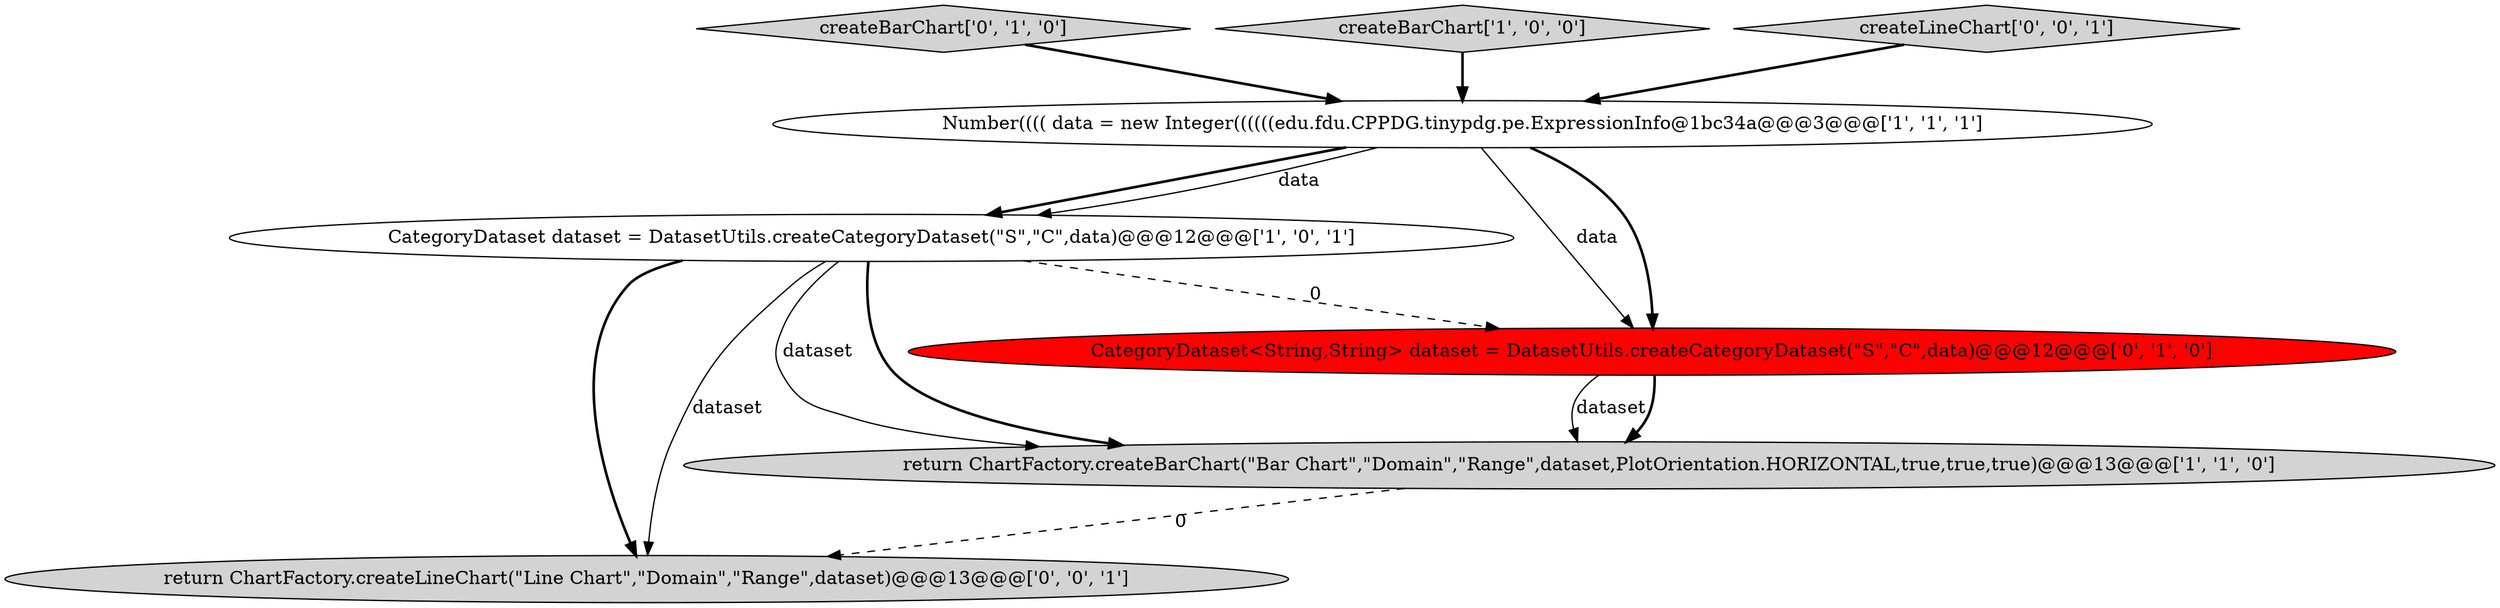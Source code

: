 digraph {
0 [style = filled, label = "Number(((( data = new Integer((((((edu.fdu.CPPDG.tinypdg.pe.ExpressionInfo@1bc34a@@@3@@@['1', '1', '1']", fillcolor = white, shape = ellipse image = "AAA0AAABBB1BBB"];
2 [style = filled, label = "return ChartFactory.createBarChart(\"Bar Chart\",\"Domain\",\"Range\",dataset,PlotOrientation.HORIZONTAL,true,true,true)@@@13@@@['1', '1', '0']", fillcolor = lightgray, shape = ellipse image = "AAA0AAABBB1BBB"];
3 [style = filled, label = "CategoryDataset dataset = DatasetUtils.createCategoryDataset(\"S\",\"C\",data)@@@12@@@['1', '0', '1']", fillcolor = white, shape = ellipse image = "AAA0AAABBB1BBB"];
4 [style = filled, label = "createBarChart['0', '1', '0']", fillcolor = lightgray, shape = diamond image = "AAA0AAABBB2BBB"];
1 [style = filled, label = "createBarChart['1', '0', '0']", fillcolor = lightgray, shape = diamond image = "AAA0AAABBB1BBB"];
6 [style = filled, label = "createLineChart['0', '0', '1']", fillcolor = lightgray, shape = diamond image = "AAA0AAABBB3BBB"];
5 [style = filled, label = "CategoryDataset<String,String> dataset = DatasetUtils.createCategoryDataset(\"S\",\"C\",data)@@@12@@@['0', '1', '0']", fillcolor = red, shape = ellipse image = "AAA1AAABBB2BBB"];
7 [style = filled, label = "return ChartFactory.createLineChart(\"Line Chart\",\"Domain\",\"Range\",dataset)@@@13@@@['0', '0', '1']", fillcolor = lightgray, shape = ellipse image = "AAA0AAABBB3BBB"];
0->3 [style = bold, label=""];
3->5 [style = dashed, label="0"];
5->2 [style = solid, label="dataset"];
3->2 [style = solid, label="dataset"];
5->2 [style = bold, label=""];
0->5 [style = solid, label="data"];
6->0 [style = bold, label=""];
1->0 [style = bold, label=""];
3->2 [style = bold, label=""];
3->7 [style = bold, label=""];
0->3 [style = solid, label="data"];
2->7 [style = dashed, label="0"];
4->0 [style = bold, label=""];
0->5 [style = bold, label=""];
3->7 [style = solid, label="dataset"];
}
